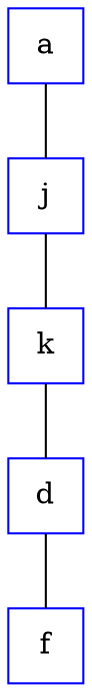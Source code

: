 graph G {
node [shape=square];
node [color= blue];
a--j [ Label = 3 ];
j--k [ Label = 4 ];
k--d [ Label = 6 ];
d--f [ Label = 1 ];
}